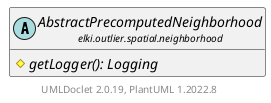 @startuml
    remove .*\.(Instance|Par|Parameterizer|Factory)$
    set namespaceSeparator none
    hide empty fields
    hide empty methods

    abstract class "<size:14>AbstractPrecomputedNeighborhood.Factory\n<size:10>elki.outlier.spatial.neighborhood" as elki.outlier.spatial.neighborhood.AbstractPrecomputedNeighborhood.Factory<O> [[AbstractPrecomputedNeighborhood.Factory.html]]

    interface "<size:14>NeighborSetPredicate.Factory\n<size:10>elki.outlier.spatial.neighborhood" as elki.outlier.spatial.neighborhood.NeighborSetPredicate.Factory<O> [[NeighborSetPredicate.Factory.html]] {
        {abstract} +instantiate(Database, Relation<? extends O>): NeighborSetPredicate
        {abstract} +getInputTypeRestriction(): TypeInformation
    }
    abstract class "<size:14>AbstractPrecomputedNeighborhood\n<size:10>elki.outlier.spatial.neighborhood" as elki.outlier.spatial.neighborhood.AbstractPrecomputedNeighborhood [[AbstractPrecomputedNeighborhood.html]] {
        {abstract} #getLogger(): Logging
    }

    elki.outlier.spatial.neighborhood.NeighborSetPredicate.Factory <|.. elki.outlier.spatial.neighborhood.AbstractPrecomputedNeighborhood.Factory
    elki.outlier.spatial.neighborhood.AbstractPrecomputedNeighborhood +-- elki.outlier.spatial.neighborhood.AbstractPrecomputedNeighborhood.Factory

    center footer UMLDoclet 2.0.19, PlantUML 1.2022.8
@enduml

